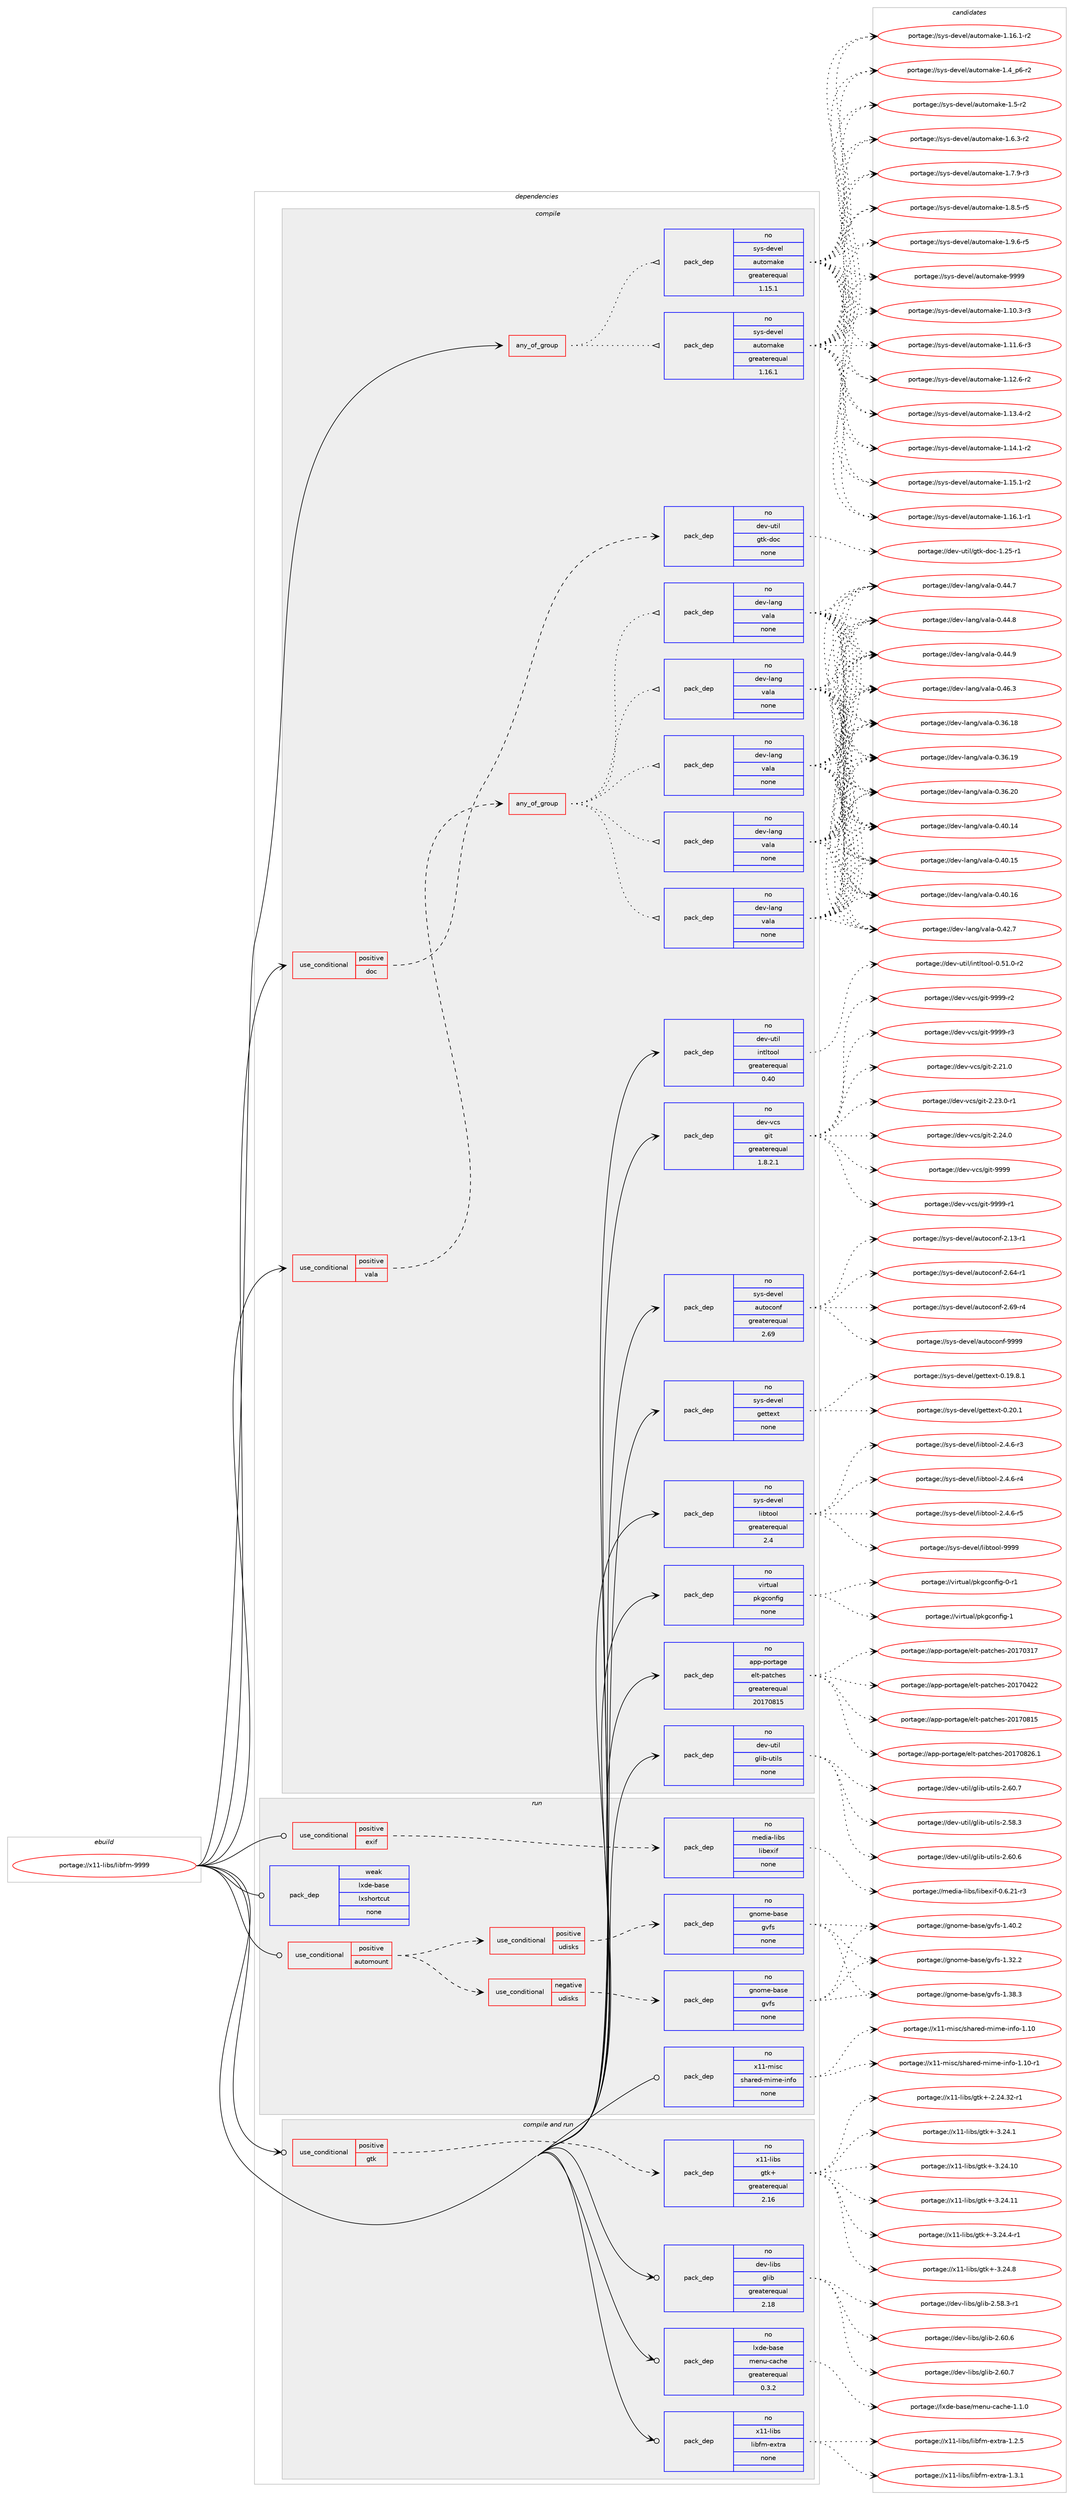 digraph prolog {

# *************
# Graph options
# *************

newrank=true;
concentrate=true;
compound=true;
graph [rankdir=LR,fontname=Helvetica,fontsize=10,ranksep=1.5];#, ranksep=2.5, nodesep=0.2];
edge  [arrowhead=vee];
node  [fontname=Helvetica,fontsize=10];

# **********
# The ebuild
# **********

subgraph cluster_leftcol {
color=gray;
rank=same;
label=<<i>ebuild</i>>;
id [label="portage://x11-libs/libfm-9999", color=red, width=4, href="../x11-libs/libfm-9999.svg"];
}

# ****************
# The dependencies
# ****************

subgraph cluster_midcol {
color=gray;
label=<<i>dependencies</i>>;
subgraph cluster_compile {
fillcolor="#eeeeee";
style=filled;
label=<<i>compile</i>>;
subgraph any7779 {
dependency450197 [label=<<TABLE BORDER="0" CELLBORDER="1" CELLSPACING="0" CELLPADDING="4"><TR><TD CELLPADDING="10">any_of_group</TD></TR></TABLE>>, shape=none, color=red];subgraph pack334109 {
dependency450198 [label=<<TABLE BORDER="0" CELLBORDER="1" CELLSPACING="0" CELLPADDING="4" WIDTH="220"><TR><TD ROWSPAN="6" CELLPADDING="30">pack_dep</TD></TR><TR><TD WIDTH="110">no</TD></TR><TR><TD>sys-devel</TD></TR><TR><TD>automake</TD></TR><TR><TD>greaterequal</TD></TR><TR><TD>1.16.1</TD></TR></TABLE>>, shape=none, color=blue];
}
dependency450197:e -> dependency450198:w [weight=20,style="dotted",arrowhead="oinv"];
subgraph pack334110 {
dependency450199 [label=<<TABLE BORDER="0" CELLBORDER="1" CELLSPACING="0" CELLPADDING="4" WIDTH="220"><TR><TD ROWSPAN="6" CELLPADDING="30">pack_dep</TD></TR><TR><TD WIDTH="110">no</TD></TR><TR><TD>sys-devel</TD></TR><TR><TD>automake</TD></TR><TR><TD>greaterequal</TD></TR><TR><TD>1.15.1</TD></TR></TABLE>>, shape=none, color=blue];
}
dependency450197:e -> dependency450199:w [weight=20,style="dotted",arrowhead="oinv"];
}
id:e -> dependency450197:w [weight=20,style="solid",arrowhead="vee"];
subgraph cond108022 {
dependency450200 [label=<<TABLE BORDER="0" CELLBORDER="1" CELLSPACING="0" CELLPADDING="4"><TR><TD ROWSPAN="3" CELLPADDING="10">use_conditional</TD></TR><TR><TD>positive</TD></TR><TR><TD>doc</TD></TR></TABLE>>, shape=none, color=red];
subgraph pack334111 {
dependency450201 [label=<<TABLE BORDER="0" CELLBORDER="1" CELLSPACING="0" CELLPADDING="4" WIDTH="220"><TR><TD ROWSPAN="6" CELLPADDING="30">pack_dep</TD></TR><TR><TD WIDTH="110">no</TD></TR><TR><TD>dev-util</TD></TR><TR><TD>gtk-doc</TD></TR><TR><TD>none</TD></TR><TR><TD></TD></TR></TABLE>>, shape=none, color=blue];
}
dependency450200:e -> dependency450201:w [weight=20,style="dashed",arrowhead="vee"];
}
id:e -> dependency450200:w [weight=20,style="solid",arrowhead="vee"];
subgraph cond108023 {
dependency450202 [label=<<TABLE BORDER="0" CELLBORDER="1" CELLSPACING="0" CELLPADDING="4"><TR><TD ROWSPAN="3" CELLPADDING="10">use_conditional</TD></TR><TR><TD>positive</TD></TR><TR><TD>vala</TD></TR></TABLE>>, shape=none, color=red];
subgraph any7780 {
dependency450203 [label=<<TABLE BORDER="0" CELLBORDER="1" CELLSPACING="0" CELLPADDING="4"><TR><TD CELLPADDING="10">any_of_group</TD></TR></TABLE>>, shape=none, color=red];subgraph pack334112 {
dependency450204 [label=<<TABLE BORDER="0" CELLBORDER="1" CELLSPACING="0" CELLPADDING="4" WIDTH="220"><TR><TD ROWSPAN="6" CELLPADDING="30">pack_dep</TD></TR><TR><TD WIDTH="110">no</TD></TR><TR><TD>dev-lang</TD></TR><TR><TD>vala</TD></TR><TR><TD>none</TD></TR><TR><TD></TD></TR></TABLE>>, shape=none, color=blue];
}
dependency450203:e -> dependency450204:w [weight=20,style="dotted",arrowhead="oinv"];
subgraph pack334113 {
dependency450205 [label=<<TABLE BORDER="0" CELLBORDER="1" CELLSPACING="0" CELLPADDING="4" WIDTH="220"><TR><TD ROWSPAN="6" CELLPADDING="30">pack_dep</TD></TR><TR><TD WIDTH="110">no</TD></TR><TR><TD>dev-lang</TD></TR><TR><TD>vala</TD></TR><TR><TD>none</TD></TR><TR><TD></TD></TR></TABLE>>, shape=none, color=blue];
}
dependency450203:e -> dependency450205:w [weight=20,style="dotted",arrowhead="oinv"];
subgraph pack334114 {
dependency450206 [label=<<TABLE BORDER="0" CELLBORDER="1" CELLSPACING="0" CELLPADDING="4" WIDTH="220"><TR><TD ROWSPAN="6" CELLPADDING="30">pack_dep</TD></TR><TR><TD WIDTH="110">no</TD></TR><TR><TD>dev-lang</TD></TR><TR><TD>vala</TD></TR><TR><TD>none</TD></TR><TR><TD></TD></TR></TABLE>>, shape=none, color=blue];
}
dependency450203:e -> dependency450206:w [weight=20,style="dotted",arrowhead="oinv"];
subgraph pack334115 {
dependency450207 [label=<<TABLE BORDER="0" CELLBORDER="1" CELLSPACING="0" CELLPADDING="4" WIDTH="220"><TR><TD ROWSPAN="6" CELLPADDING="30">pack_dep</TD></TR><TR><TD WIDTH="110">no</TD></TR><TR><TD>dev-lang</TD></TR><TR><TD>vala</TD></TR><TR><TD>none</TD></TR><TR><TD></TD></TR></TABLE>>, shape=none, color=blue];
}
dependency450203:e -> dependency450207:w [weight=20,style="dotted",arrowhead="oinv"];
subgraph pack334116 {
dependency450208 [label=<<TABLE BORDER="0" CELLBORDER="1" CELLSPACING="0" CELLPADDING="4" WIDTH="220"><TR><TD ROWSPAN="6" CELLPADDING="30">pack_dep</TD></TR><TR><TD WIDTH="110">no</TD></TR><TR><TD>dev-lang</TD></TR><TR><TD>vala</TD></TR><TR><TD>none</TD></TR><TR><TD></TD></TR></TABLE>>, shape=none, color=blue];
}
dependency450203:e -> dependency450208:w [weight=20,style="dotted",arrowhead="oinv"];
}
dependency450202:e -> dependency450203:w [weight=20,style="dashed",arrowhead="vee"];
}
id:e -> dependency450202:w [weight=20,style="solid",arrowhead="vee"];
subgraph pack334117 {
dependency450209 [label=<<TABLE BORDER="0" CELLBORDER="1" CELLSPACING="0" CELLPADDING="4" WIDTH="220"><TR><TD ROWSPAN="6" CELLPADDING="30">pack_dep</TD></TR><TR><TD WIDTH="110">no</TD></TR><TR><TD>app-portage</TD></TR><TR><TD>elt-patches</TD></TR><TR><TD>greaterequal</TD></TR><TR><TD>20170815</TD></TR></TABLE>>, shape=none, color=blue];
}
id:e -> dependency450209:w [weight=20,style="solid",arrowhead="vee"];
subgraph pack334118 {
dependency450210 [label=<<TABLE BORDER="0" CELLBORDER="1" CELLSPACING="0" CELLPADDING="4" WIDTH="220"><TR><TD ROWSPAN="6" CELLPADDING="30">pack_dep</TD></TR><TR><TD WIDTH="110">no</TD></TR><TR><TD>dev-util</TD></TR><TR><TD>glib-utils</TD></TR><TR><TD>none</TD></TR><TR><TD></TD></TR></TABLE>>, shape=none, color=blue];
}
id:e -> dependency450210:w [weight=20,style="solid",arrowhead="vee"];
subgraph pack334119 {
dependency450211 [label=<<TABLE BORDER="0" CELLBORDER="1" CELLSPACING="0" CELLPADDING="4" WIDTH="220"><TR><TD ROWSPAN="6" CELLPADDING="30">pack_dep</TD></TR><TR><TD WIDTH="110">no</TD></TR><TR><TD>dev-util</TD></TR><TR><TD>intltool</TD></TR><TR><TD>greaterequal</TD></TR><TR><TD>0.40</TD></TR></TABLE>>, shape=none, color=blue];
}
id:e -> dependency450211:w [weight=20,style="solid",arrowhead="vee"];
subgraph pack334120 {
dependency450212 [label=<<TABLE BORDER="0" CELLBORDER="1" CELLSPACING="0" CELLPADDING="4" WIDTH="220"><TR><TD ROWSPAN="6" CELLPADDING="30">pack_dep</TD></TR><TR><TD WIDTH="110">no</TD></TR><TR><TD>dev-vcs</TD></TR><TR><TD>git</TD></TR><TR><TD>greaterequal</TD></TR><TR><TD>1.8.2.1</TD></TR></TABLE>>, shape=none, color=blue];
}
id:e -> dependency450212:w [weight=20,style="solid",arrowhead="vee"];
subgraph pack334121 {
dependency450213 [label=<<TABLE BORDER="0" CELLBORDER="1" CELLSPACING="0" CELLPADDING="4" WIDTH="220"><TR><TD ROWSPAN="6" CELLPADDING="30">pack_dep</TD></TR><TR><TD WIDTH="110">no</TD></TR><TR><TD>sys-devel</TD></TR><TR><TD>autoconf</TD></TR><TR><TD>greaterequal</TD></TR><TR><TD>2.69</TD></TR></TABLE>>, shape=none, color=blue];
}
id:e -> dependency450213:w [weight=20,style="solid",arrowhead="vee"];
subgraph pack334122 {
dependency450214 [label=<<TABLE BORDER="0" CELLBORDER="1" CELLSPACING="0" CELLPADDING="4" WIDTH="220"><TR><TD ROWSPAN="6" CELLPADDING="30">pack_dep</TD></TR><TR><TD WIDTH="110">no</TD></TR><TR><TD>sys-devel</TD></TR><TR><TD>gettext</TD></TR><TR><TD>none</TD></TR><TR><TD></TD></TR></TABLE>>, shape=none, color=blue];
}
id:e -> dependency450214:w [weight=20,style="solid",arrowhead="vee"];
subgraph pack334123 {
dependency450215 [label=<<TABLE BORDER="0" CELLBORDER="1" CELLSPACING="0" CELLPADDING="4" WIDTH="220"><TR><TD ROWSPAN="6" CELLPADDING="30">pack_dep</TD></TR><TR><TD WIDTH="110">no</TD></TR><TR><TD>sys-devel</TD></TR><TR><TD>libtool</TD></TR><TR><TD>greaterequal</TD></TR><TR><TD>2.4</TD></TR></TABLE>>, shape=none, color=blue];
}
id:e -> dependency450215:w [weight=20,style="solid",arrowhead="vee"];
subgraph pack334124 {
dependency450216 [label=<<TABLE BORDER="0" CELLBORDER="1" CELLSPACING="0" CELLPADDING="4" WIDTH="220"><TR><TD ROWSPAN="6" CELLPADDING="30">pack_dep</TD></TR><TR><TD WIDTH="110">no</TD></TR><TR><TD>virtual</TD></TR><TR><TD>pkgconfig</TD></TR><TR><TD>none</TD></TR><TR><TD></TD></TR></TABLE>>, shape=none, color=blue];
}
id:e -> dependency450216:w [weight=20,style="solid",arrowhead="vee"];
}
subgraph cluster_compileandrun {
fillcolor="#eeeeee";
style=filled;
label=<<i>compile and run</i>>;
subgraph cond108024 {
dependency450217 [label=<<TABLE BORDER="0" CELLBORDER="1" CELLSPACING="0" CELLPADDING="4"><TR><TD ROWSPAN="3" CELLPADDING="10">use_conditional</TD></TR><TR><TD>positive</TD></TR><TR><TD>gtk</TD></TR></TABLE>>, shape=none, color=red];
subgraph pack334125 {
dependency450218 [label=<<TABLE BORDER="0" CELLBORDER="1" CELLSPACING="0" CELLPADDING="4" WIDTH="220"><TR><TD ROWSPAN="6" CELLPADDING="30">pack_dep</TD></TR><TR><TD WIDTH="110">no</TD></TR><TR><TD>x11-libs</TD></TR><TR><TD>gtk+</TD></TR><TR><TD>greaterequal</TD></TR><TR><TD>2.16</TD></TR></TABLE>>, shape=none, color=blue];
}
dependency450217:e -> dependency450218:w [weight=20,style="dashed",arrowhead="vee"];
}
id:e -> dependency450217:w [weight=20,style="solid",arrowhead="odotvee"];
subgraph pack334126 {
dependency450219 [label=<<TABLE BORDER="0" CELLBORDER="1" CELLSPACING="0" CELLPADDING="4" WIDTH="220"><TR><TD ROWSPAN="6" CELLPADDING="30">pack_dep</TD></TR><TR><TD WIDTH="110">no</TD></TR><TR><TD>dev-libs</TD></TR><TR><TD>glib</TD></TR><TR><TD>greaterequal</TD></TR><TR><TD>2.18</TD></TR></TABLE>>, shape=none, color=blue];
}
id:e -> dependency450219:w [weight=20,style="solid",arrowhead="odotvee"];
subgraph pack334127 {
dependency450220 [label=<<TABLE BORDER="0" CELLBORDER="1" CELLSPACING="0" CELLPADDING="4" WIDTH="220"><TR><TD ROWSPAN="6" CELLPADDING="30">pack_dep</TD></TR><TR><TD WIDTH="110">no</TD></TR><TR><TD>lxde-base</TD></TR><TR><TD>menu-cache</TD></TR><TR><TD>greaterequal</TD></TR><TR><TD>0.3.2</TD></TR></TABLE>>, shape=none, color=blue];
}
id:e -> dependency450220:w [weight=20,style="solid",arrowhead="odotvee"];
subgraph pack334128 {
dependency450221 [label=<<TABLE BORDER="0" CELLBORDER="1" CELLSPACING="0" CELLPADDING="4" WIDTH="220"><TR><TD ROWSPAN="6" CELLPADDING="30">pack_dep</TD></TR><TR><TD WIDTH="110">no</TD></TR><TR><TD>x11-libs</TD></TR><TR><TD>libfm-extra</TD></TR><TR><TD>none</TD></TR><TR><TD></TD></TR></TABLE>>, shape=none, color=blue];
}
id:e -> dependency450221:w [weight=20,style="solid",arrowhead="odotvee"];
}
subgraph cluster_run {
fillcolor="#eeeeee";
style=filled;
label=<<i>run</i>>;
subgraph cond108025 {
dependency450222 [label=<<TABLE BORDER="0" CELLBORDER="1" CELLSPACING="0" CELLPADDING="4"><TR><TD ROWSPAN="3" CELLPADDING="10">use_conditional</TD></TR><TR><TD>positive</TD></TR><TR><TD>automount</TD></TR></TABLE>>, shape=none, color=red];
subgraph cond108026 {
dependency450223 [label=<<TABLE BORDER="0" CELLBORDER="1" CELLSPACING="0" CELLPADDING="4"><TR><TD ROWSPAN="3" CELLPADDING="10">use_conditional</TD></TR><TR><TD>positive</TD></TR><TR><TD>udisks</TD></TR></TABLE>>, shape=none, color=red];
subgraph pack334129 {
dependency450224 [label=<<TABLE BORDER="0" CELLBORDER="1" CELLSPACING="0" CELLPADDING="4" WIDTH="220"><TR><TD ROWSPAN="6" CELLPADDING="30">pack_dep</TD></TR><TR><TD WIDTH="110">no</TD></TR><TR><TD>gnome-base</TD></TR><TR><TD>gvfs</TD></TR><TR><TD>none</TD></TR><TR><TD></TD></TR></TABLE>>, shape=none, color=blue];
}
dependency450223:e -> dependency450224:w [weight=20,style="dashed",arrowhead="vee"];
}
dependency450222:e -> dependency450223:w [weight=20,style="dashed",arrowhead="vee"];
subgraph cond108027 {
dependency450225 [label=<<TABLE BORDER="0" CELLBORDER="1" CELLSPACING="0" CELLPADDING="4"><TR><TD ROWSPAN="3" CELLPADDING="10">use_conditional</TD></TR><TR><TD>negative</TD></TR><TR><TD>udisks</TD></TR></TABLE>>, shape=none, color=red];
subgraph pack334130 {
dependency450226 [label=<<TABLE BORDER="0" CELLBORDER="1" CELLSPACING="0" CELLPADDING="4" WIDTH="220"><TR><TD ROWSPAN="6" CELLPADDING="30">pack_dep</TD></TR><TR><TD WIDTH="110">no</TD></TR><TR><TD>gnome-base</TD></TR><TR><TD>gvfs</TD></TR><TR><TD>none</TD></TR><TR><TD></TD></TR></TABLE>>, shape=none, color=blue];
}
dependency450225:e -> dependency450226:w [weight=20,style="dashed",arrowhead="vee"];
}
dependency450222:e -> dependency450225:w [weight=20,style="dashed",arrowhead="vee"];
}
id:e -> dependency450222:w [weight=20,style="solid",arrowhead="odot"];
subgraph cond108028 {
dependency450227 [label=<<TABLE BORDER="0" CELLBORDER="1" CELLSPACING="0" CELLPADDING="4"><TR><TD ROWSPAN="3" CELLPADDING="10">use_conditional</TD></TR><TR><TD>positive</TD></TR><TR><TD>exif</TD></TR></TABLE>>, shape=none, color=red];
subgraph pack334131 {
dependency450228 [label=<<TABLE BORDER="0" CELLBORDER="1" CELLSPACING="0" CELLPADDING="4" WIDTH="220"><TR><TD ROWSPAN="6" CELLPADDING="30">pack_dep</TD></TR><TR><TD WIDTH="110">no</TD></TR><TR><TD>media-libs</TD></TR><TR><TD>libexif</TD></TR><TR><TD>none</TD></TR><TR><TD></TD></TR></TABLE>>, shape=none, color=blue];
}
dependency450227:e -> dependency450228:w [weight=20,style="dashed",arrowhead="vee"];
}
id:e -> dependency450227:w [weight=20,style="solid",arrowhead="odot"];
subgraph pack334132 {
dependency450229 [label=<<TABLE BORDER="0" CELLBORDER="1" CELLSPACING="0" CELLPADDING="4" WIDTH="220"><TR><TD ROWSPAN="6" CELLPADDING="30">pack_dep</TD></TR><TR><TD WIDTH="110">no</TD></TR><TR><TD>x11-misc</TD></TR><TR><TD>shared-mime-info</TD></TR><TR><TD>none</TD></TR><TR><TD></TD></TR></TABLE>>, shape=none, color=blue];
}
id:e -> dependency450229:w [weight=20,style="solid",arrowhead="odot"];
subgraph pack334133 {
dependency450230 [label=<<TABLE BORDER="0" CELLBORDER="1" CELLSPACING="0" CELLPADDING="4" WIDTH="220"><TR><TD ROWSPAN="6" CELLPADDING="30">pack_dep</TD></TR><TR><TD WIDTH="110">weak</TD></TR><TR><TD>lxde-base</TD></TR><TR><TD>lxshortcut</TD></TR><TR><TD>none</TD></TR><TR><TD></TD></TR></TABLE>>, shape=none, color=blue];
}
id:e -> dependency450230:w [weight=20,style="solid",arrowhead="odot"];
}
}

# **************
# The candidates
# **************

subgraph cluster_choices {
rank=same;
color=gray;
label=<<i>candidates</i>>;

subgraph choice334109 {
color=black;
nodesep=1;
choiceportage11512111545100101118101108479711711611110997107101454946494846514511451 [label="portage://sys-devel/automake-1.10.3-r3", color=red, width=4,href="../sys-devel/automake-1.10.3-r3.svg"];
choiceportage11512111545100101118101108479711711611110997107101454946494946544511451 [label="portage://sys-devel/automake-1.11.6-r3", color=red, width=4,href="../sys-devel/automake-1.11.6-r3.svg"];
choiceportage11512111545100101118101108479711711611110997107101454946495046544511450 [label="portage://sys-devel/automake-1.12.6-r2", color=red, width=4,href="../sys-devel/automake-1.12.6-r2.svg"];
choiceportage11512111545100101118101108479711711611110997107101454946495146524511450 [label="portage://sys-devel/automake-1.13.4-r2", color=red, width=4,href="../sys-devel/automake-1.13.4-r2.svg"];
choiceportage11512111545100101118101108479711711611110997107101454946495246494511450 [label="portage://sys-devel/automake-1.14.1-r2", color=red, width=4,href="../sys-devel/automake-1.14.1-r2.svg"];
choiceportage11512111545100101118101108479711711611110997107101454946495346494511450 [label="portage://sys-devel/automake-1.15.1-r2", color=red, width=4,href="../sys-devel/automake-1.15.1-r2.svg"];
choiceportage11512111545100101118101108479711711611110997107101454946495446494511449 [label="portage://sys-devel/automake-1.16.1-r1", color=red, width=4,href="../sys-devel/automake-1.16.1-r1.svg"];
choiceportage11512111545100101118101108479711711611110997107101454946495446494511450 [label="portage://sys-devel/automake-1.16.1-r2", color=red, width=4,href="../sys-devel/automake-1.16.1-r2.svg"];
choiceportage115121115451001011181011084797117116111109971071014549465295112544511450 [label="portage://sys-devel/automake-1.4_p6-r2", color=red, width=4,href="../sys-devel/automake-1.4_p6-r2.svg"];
choiceportage11512111545100101118101108479711711611110997107101454946534511450 [label="portage://sys-devel/automake-1.5-r2", color=red, width=4,href="../sys-devel/automake-1.5-r2.svg"];
choiceportage115121115451001011181011084797117116111109971071014549465446514511450 [label="portage://sys-devel/automake-1.6.3-r2", color=red, width=4,href="../sys-devel/automake-1.6.3-r2.svg"];
choiceportage115121115451001011181011084797117116111109971071014549465546574511451 [label="portage://sys-devel/automake-1.7.9-r3", color=red, width=4,href="../sys-devel/automake-1.7.9-r3.svg"];
choiceportage115121115451001011181011084797117116111109971071014549465646534511453 [label="portage://sys-devel/automake-1.8.5-r5", color=red, width=4,href="../sys-devel/automake-1.8.5-r5.svg"];
choiceportage115121115451001011181011084797117116111109971071014549465746544511453 [label="portage://sys-devel/automake-1.9.6-r5", color=red, width=4,href="../sys-devel/automake-1.9.6-r5.svg"];
choiceportage115121115451001011181011084797117116111109971071014557575757 [label="portage://sys-devel/automake-9999", color=red, width=4,href="../sys-devel/automake-9999.svg"];
dependency450198:e -> choiceportage11512111545100101118101108479711711611110997107101454946494846514511451:w [style=dotted,weight="100"];
dependency450198:e -> choiceportage11512111545100101118101108479711711611110997107101454946494946544511451:w [style=dotted,weight="100"];
dependency450198:e -> choiceportage11512111545100101118101108479711711611110997107101454946495046544511450:w [style=dotted,weight="100"];
dependency450198:e -> choiceportage11512111545100101118101108479711711611110997107101454946495146524511450:w [style=dotted,weight="100"];
dependency450198:e -> choiceportage11512111545100101118101108479711711611110997107101454946495246494511450:w [style=dotted,weight="100"];
dependency450198:e -> choiceportage11512111545100101118101108479711711611110997107101454946495346494511450:w [style=dotted,weight="100"];
dependency450198:e -> choiceportage11512111545100101118101108479711711611110997107101454946495446494511449:w [style=dotted,weight="100"];
dependency450198:e -> choiceportage11512111545100101118101108479711711611110997107101454946495446494511450:w [style=dotted,weight="100"];
dependency450198:e -> choiceportage115121115451001011181011084797117116111109971071014549465295112544511450:w [style=dotted,weight="100"];
dependency450198:e -> choiceportage11512111545100101118101108479711711611110997107101454946534511450:w [style=dotted,weight="100"];
dependency450198:e -> choiceportage115121115451001011181011084797117116111109971071014549465446514511450:w [style=dotted,weight="100"];
dependency450198:e -> choiceportage115121115451001011181011084797117116111109971071014549465546574511451:w [style=dotted,weight="100"];
dependency450198:e -> choiceportage115121115451001011181011084797117116111109971071014549465646534511453:w [style=dotted,weight="100"];
dependency450198:e -> choiceportage115121115451001011181011084797117116111109971071014549465746544511453:w [style=dotted,weight="100"];
dependency450198:e -> choiceportage115121115451001011181011084797117116111109971071014557575757:w [style=dotted,weight="100"];
}
subgraph choice334110 {
color=black;
nodesep=1;
choiceportage11512111545100101118101108479711711611110997107101454946494846514511451 [label="portage://sys-devel/automake-1.10.3-r3", color=red, width=4,href="../sys-devel/automake-1.10.3-r3.svg"];
choiceportage11512111545100101118101108479711711611110997107101454946494946544511451 [label="portage://sys-devel/automake-1.11.6-r3", color=red, width=4,href="../sys-devel/automake-1.11.6-r3.svg"];
choiceportage11512111545100101118101108479711711611110997107101454946495046544511450 [label="portage://sys-devel/automake-1.12.6-r2", color=red, width=4,href="../sys-devel/automake-1.12.6-r2.svg"];
choiceportage11512111545100101118101108479711711611110997107101454946495146524511450 [label="portage://sys-devel/automake-1.13.4-r2", color=red, width=4,href="../sys-devel/automake-1.13.4-r2.svg"];
choiceportage11512111545100101118101108479711711611110997107101454946495246494511450 [label="portage://sys-devel/automake-1.14.1-r2", color=red, width=4,href="../sys-devel/automake-1.14.1-r2.svg"];
choiceportage11512111545100101118101108479711711611110997107101454946495346494511450 [label="portage://sys-devel/automake-1.15.1-r2", color=red, width=4,href="../sys-devel/automake-1.15.1-r2.svg"];
choiceportage11512111545100101118101108479711711611110997107101454946495446494511449 [label="portage://sys-devel/automake-1.16.1-r1", color=red, width=4,href="../sys-devel/automake-1.16.1-r1.svg"];
choiceportage11512111545100101118101108479711711611110997107101454946495446494511450 [label="portage://sys-devel/automake-1.16.1-r2", color=red, width=4,href="../sys-devel/automake-1.16.1-r2.svg"];
choiceportage115121115451001011181011084797117116111109971071014549465295112544511450 [label="portage://sys-devel/automake-1.4_p6-r2", color=red, width=4,href="../sys-devel/automake-1.4_p6-r2.svg"];
choiceportage11512111545100101118101108479711711611110997107101454946534511450 [label="portage://sys-devel/automake-1.5-r2", color=red, width=4,href="../sys-devel/automake-1.5-r2.svg"];
choiceportage115121115451001011181011084797117116111109971071014549465446514511450 [label="portage://sys-devel/automake-1.6.3-r2", color=red, width=4,href="../sys-devel/automake-1.6.3-r2.svg"];
choiceportage115121115451001011181011084797117116111109971071014549465546574511451 [label="portage://sys-devel/automake-1.7.9-r3", color=red, width=4,href="../sys-devel/automake-1.7.9-r3.svg"];
choiceportage115121115451001011181011084797117116111109971071014549465646534511453 [label="portage://sys-devel/automake-1.8.5-r5", color=red, width=4,href="../sys-devel/automake-1.8.5-r5.svg"];
choiceportage115121115451001011181011084797117116111109971071014549465746544511453 [label="portage://sys-devel/automake-1.9.6-r5", color=red, width=4,href="../sys-devel/automake-1.9.6-r5.svg"];
choiceportage115121115451001011181011084797117116111109971071014557575757 [label="portage://sys-devel/automake-9999", color=red, width=4,href="../sys-devel/automake-9999.svg"];
dependency450199:e -> choiceportage11512111545100101118101108479711711611110997107101454946494846514511451:w [style=dotted,weight="100"];
dependency450199:e -> choiceportage11512111545100101118101108479711711611110997107101454946494946544511451:w [style=dotted,weight="100"];
dependency450199:e -> choiceportage11512111545100101118101108479711711611110997107101454946495046544511450:w [style=dotted,weight="100"];
dependency450199:e -> choiceportage11512111545100101118101108479711711611110997107101454946495146524511450:w [style=dotted,weight="100"];
dependency450199:e -> choiceportage11512111545100101118101108479711711611110997107101454946495246494511450:w [style=dotted,weight="100"];
dependency450199:e -> choiceportage11512111545100101118101108479711711611110997107101454946495346494511450:w [style=dotted,weight="100"];
dependency450199:e -> choiceportage11512111545100101118101108479711711611110997107101454946495446494511449:w [style=dotted,weight="100"];
dependency450199:e -> choiceportage11512111545100101118101108479711711611110997107101454946495446494511450:w [style=dotted,weight="100"];
dependency450199:e -> choiceportage115121115451001011181011084797117116111109971071014549465295112544511450:w [style=dotted,weight="100"];
dependency450199:e -> choiceportage11512111545100101118101108479711711611110997107101454946534511450:w [style=dotted,weight="100"];
dependency450199:e -> choiceportage115121115451001011181011084797117116111109971071014549465446514511450:w [style=dotted,weight="100"];
dependency450199:e -> choiceportage115121115451001011181011084797117116111109971071014549465546574511451:w [style=dotted,weight="100"];
dependency450199:e -> choiceportage115121115451001011181011084797117116111109971071014549465646534511453:w [style=dotted,weight="100"];
dependency450199:e -> choiceportage115121115451001011181011084797117116111109971071014549465746544511453:w [style=dotted,weight="100"];
dependency450199:e -> choiceportage115121115451001011181011084797117116111109971071014557575757:w [style=dotted,weight="100"];
}
subgraph choice334111 {
color=black;
nodesep=1;
choiceportage1001011184511711610510847103116107451001119945494650534511449 [label="portage://dev-util/gtk-doc-1.25-r1", color=red, width=4,href="../dev-util/gtk-doc-1.25-r1.svg"];
dependency450201:e -> choiceportage1001011184511711610510847103116107451001119945494650534511449:w [style=dotted,weight="100"];
}
subgraph choice334112 {
color=black;
nodesep=1;
choiceportage10010111845108971101034711897108974548465154464956 [label="portage://dev-lang/vala-0.36.18", color=red, width=4,href="../dev-lang/vala-0.36.18.svg"];
choiceportage10010111845108971101034711897108974548465154464957 [label="portage://dev-lang/vala-0.36.19", color=red, width=4,href="../dev-lang/vala-0.36.19.svg"];
choiceportage10010111845108971101034711897108974548465154465048 [label="portage://dev-lang/vala-0.36.20", color=red, width=4,href="../dev-lang/vala-0.36.20.svg"];
choiceportage10010111845108971101034711897108974548465248464952 [label="portage://dev-lang/vala-0.40.14", color=red, width=4,href="../dev-lang/vala-0.40.14.svg"];
choiceportage10010111845108971101034711897108974548465248464953 [label="portage://dev-lang/vala-0.40.15", color=red, width=4,href="../dev-lang/vala-0.40.15.svg"];
choiceportage10010111845108971101034711897108974548465248464954 [label="portage://dev-lang/vala-0.40.16", color=red, width=4,href="../dev-lang/vala-0.40.16.svg"];
choiceportage100101118451089711010347118971089745484652504655 [label="portage://dev-lang/vala-0.42.7", color=red, width=4,href="../dev-lang/vala-0.42.7.svg"];
choiceportage100101118451089711010347118971089745484652524655 [label="portage://dev-lang/vala-0.44.7", color=red, width=4,href="../dev-lang/vala-0.44.7.svg"];
choiceportage100101118451089711010347118971089745484652524656 [label="portage://dev-lang/vala-0.44.8", color=red, width=4,href="../dev-lang/vala-0.44.8.svg"];
choiceportage100101118451089711010347118971089745484652524657 [label="portage://dev-lang/vala-0.44.9", color=red, width=4,href="../dev-lang/vala-0.44.9.svg"];
choiceportage100101118451089711010347118971089745484652544651 [label="portage://dev-lang/vala-0.46.3", color=red, width=4,href="../dev-lang/vala-0.46.3.svg"];
dependency450204:e -> choiceportage10010111845108971101034711897108974548465154464956:w [style=dotted,weight="100"];
dependency450204:e -> choiceportage10010111845108971101034711897108974548465154464957:w [style=dotted,weight="100"];
dependency450204:e -> choiceportage10010111845108971101034711897108974548465154465048:w [style=dotted,weight="100"];
dependency450204:e -> choiceportage10010111845108971101034711897108974548465248464952:w [style=dotted,weight="100"];
dependency450204:e -> choiceportage10010111845108971101034711897108974548465248464953:w [style=dotted,weight="100"];
dependency450204:e -> choiceportage10010111845108971101034711897108974548465248464954:w [style=dotted,weight="100"];
dependency450204:e -> choiceportage100101118451089711010347118971089745484652504655:w [style=dotted,weight="100"];
dependency450204:e -> choiceportage100101118451089711010347118971089745484652524655:w [style=dotted,weight="100"];
dependency450204:e -> choiceportage100101118451089711010347118971089745484652524656:w [style=dotted,weight="100"];
dependency450204:e -> choiceportage100101118451089711010347118971089745484652524657:w [style=dotted,weight="100"];
dependency450204:e -> choiceportage100101118451089711010347118971089745484652544651:w [style=dotted,weight="100"];
}
subgraph choice334113 {
color=black;
nodesep=1;
choiceportage10010111845108971101034711897108974548465154464956 [label="portage://dev-lang/vala-0.36.18", color=red, width=4,href="../dev-lang/vala-0.36.18.svg"];
choiceportage10010111845108971101034711897108974548465154464957 [label="portage://dev-lang/vala-0.36.19", color=red, width=4,href="../dev-lang/vala-0.36.19.svg"];
choiceportage10010111845108971101034711897108974548465154465048 [label="portage://dev-lang/vala-0.36.20", color=red, width=4,href="../dev-lang/vala-0.36.20.svg"];
choiceportage10010111845108971101034711897108974548465248464952 [label="portage://dev-lang/vala-0.40.14", color=red, width=4,href="../dev-lang/vala-0.40.14.svg"];
choiceportage10010111845108971101034711897108974548465248464953 [label="portage://dev-lang/vala-0.40.15", color=red, width=4,href="../dev-lang/vala-0.40.15.svg"];
choiceportage10010111845108971101034711897108974548465248464954 [label="portage://dev-lang/vala-0.40.16", color=red, width=4,href="../dev-lang/vala-0.40.16.svg"];
choiceportage100101118451089711010347118971089745484652504655 [label="portage://dev-lang/vala-0.42.7", color=red, width=4,href="../dev-lang/vala-0.42.7.svg"];
choiceportage100101118451089711010347118971089745484652524655 [label="portage://dev-lang/vala-0.44.7", color=red, width=4,href="../dev-lang/vala-0.44.7.svg"];
choiceportage100101118451089711010347118971089745484652524656 [label="portage://dev-lang/vala-0.44.8", color=red, width=4,href="../dev-lang/vala-0.44.8.svg"];
choiceportage100101118451089711010347118971089745484652524657 [label="portage://dev-lang/vala-0.44.9", color=red, width=4,href="../dev-lang/vala-0.44.9.svg"];
choiceportage100101118451089711010347118971089745484652544651 [label="portage://dev-lang/vala-0.46.3", color=red, width=4,href="../dev-lang/vala-0.46.3.svg"];
dependency450205:e -> choiceportage10010111845108971101034711897108974548465154464956:w [style=dotted,weight="100"];
dependency450205:e -> choiceportage10010111845108971101034711897108974548465154464957:w [style=dotted,weight="100"];
dependency450205:e -> choiceportage10010111845108971101034711897108974548465154465048:w [style=dotted,weight="100"];
dependency450205:e -> choiceportage10010111845108971101034711897108974548465248464952:w [style=dotted,weight="100"];
dependency450205:e -> choiceportage10010111845108971101034711897108974548465248464953:w [style=dotted,weight="100"];
dependency450205:e -> choiceportage10010111845108971101034711897108974548465248464954:w [style=dotted,weight="100"];
dependency450205:e -> choiceportage100101118451089711010347118971089745484652504655:w [style=dotted,weight="100"];
dependency450205:e -> choiceportage100101118451089711010347118971089745484652524655:w [style=dotted,weight="100"];
dependency450205:e -> choiceportage100101118451089711010347118971089745484652524656:w [style=dotted,weight="100"];
dependency450205:e -> choiceportage100101118451089711010347118971089745484652524657:w [style=dotted,weight="100"];
dependency450205:e -> choiceportage100101118451089711010347118971089745484652544651:w [style=dotted,weight="100"];
}
subgraph choice334114 {
color=black;
nodesep=1;
choiceportage10010111845108971101034711897108974548465154464956 [label="portage://dev-lang/vala-0.36.18", color=red, width=4,href="../dev-lang/vala-0.36.18.svg"];
choiceportage10010111845108971101034711897108974548465154464957 [label="portage://dev-lang/vala-0.36.19", color=red, width=4,href="../dev-lang/vala-0.36.19.svg"];
choiceportage10010111845108971101034711897108974548465154465048 [label="portage://dev-lang/vala-0.36.20", color=red, width=4,href="../dev-lang/vala-0.36.20.svg"];
choiceportage10010111845108971101034711897108974548465248464952 [label="portage://dev-lang/vala-0.40.14", color=red, width=4,href="../dev-lang/vala-0.40.14.svg"];
choiceportage10010111845108971101034711897108974548465248464953 [label="portage://dev-lang/vala-0.40.15", color=red, width=4,href="../dev-lang/vala-0.40.15.svg"];
choiceportage10010111845108971101034711897108974548465248464954 [label="portage://dev-lang/vala-0.40.16", color=red, width=4,href="../dev-lang/vala-0.40.16.svg"];
choiceportage100101118451089711010347118971089745484652504655 [label="portage://dev-lang/vala-0.42.7", color=red, width=4,href="../dev-lang/vala-0.42.7.svg"];
choiceportage100101118451089711010347118971089745484652524655 [label="portage://dev-lang/vala-0.44.7", color=red, width=4,href="../dev-lang/vala-0.44.7.svg"];
choiceportage100101118451089711010347118971089745484652524656 [label="portage://dev-lang/vala-0.44.8", color=red, width=4,href="../dev-lang/vala-0.44.8.svg"];
choiceportage100101118451089711010347118971089745484652524657 [label="portage://dev-lang/vala-0.44.9", color=red, width=4,href="../dev-lang/vala-0.44.9.svg"];
choiceportage100101118451089711010347118971089745484652544651 [label="portage://dev-lang/vala-0.46.3", color=red, width=4,href="../dev-lang/vala-0.46.3.svg"];
dependency450206:e -> choiceportage10010111845108971101034711897108974548465154464956:w [style=dotted,weight="100"];
dependency450206:e -> choiceportage10010111845108971101034711897108974548465154464957:w [style=dotted,weight="100"];
dependency450206:e -> choiceportage10010111845108971101034711897108974548465154465048:w [style=dotted,weight="100"];
dependency450206:e -> choiceportage10010111845108971101034711897108974548465248464952:w [style=dotted,weight="100"];
dependency450206:e -> choiceportage10010111845108971101034711897108974548465248464953:w [style=dotted,weight="100"];
dependency450206:e -> choiceportage10010111845108971101034711897108974548465248464954:w [style=dotted,weight="100"];
dependency450206:e -> choiceportage100101118451089711010347118971089745484652504655:w [style=dotted,weight="100"];
dependency450206:e -> choiceportage100101118451089711010347118971089745484652524655:w [style=dotted,weight="100"];
dependency450206:e -> choiceportage100101118451089711010347118971089745484652524656:w [style=dotted,weight="100"];
dependency450206:e -> choiceportage100101118451089711010347118971089745484652524657:w [style=dotted,weight="100"];
dependency450206:e -> choiceportage100101118451089711010347118971089745484652544651:w [style=dotted,weight="100"];
}
subgraph choice334115 {
color=black;
nodesep=1;
choiceportage10010111845108971101034711897108974548465154464956 [label="portage://dev-lang/vala-0.36.18", color=red, width=4,href="../dev-lang/vala-0.36.18.svg"];
choiceportage10010111845108971101034711897108974548465154464957 [label="portage://dev-lang/vala-0.36.19", color=red, width=4,href="../dev-lang/vala-0.36.19.svg"];
choiceportage10010111845108971101034711897108974548465154465048 [label="portage://dev-lang/vala-0.36.20", color=red, width=4,href="../dev-lang/vala-0.36.20.svg"];
choiceportage10010111845108971101034711897108974548465248464952 [label="portage://dev-lang/vala-0.40.14", color=red, width=4,href="../dev-lang/vala-0.40.14.svg"];
choiceportage10010111845108971101034711897108974548465248464953 [label="portage://dev-lang/vala-0.40.15", color=red, width=4,href="../dev-lang/vala-0.40.15.svg"];
choiceportage10010111845108971101034711897108974548465248464954 [label="portage://dev-lang/vala-0.40.16", color=red, width=4,href="../dev-lang/vala-0.40.16.svg"];
choiceportage100101118451089711010347118971089745484652504655 [label="portage://dev-lang/vala-0.42.7", color=red, width=4,href="../dev-lang/vala-0.42.7.svg"];
choiceportage100101118451089711010347118971089745484652524655 [label="portage://dev-lang/vala-0.44.7", color=red, width=4,href="../dev-lang/vala-0.44.7.svg"];
choiceportage100101118451089711010347118971089745484652524656 [label="portage://dev-lang/vala-0.44.8", color=red, width=4,href="../dev-lang/vala-0.44.8.svg"];
choiceportage100101118451089711010347118971089745484652524657 [label="portage://dev-lang/vala-0.44.9", color=red, width=4,href="../dev-lang/vala-0.44.9.svg"];
choiceportage100101118451089711010347118971089745484652544651 [label="portage://dev-lang/vala-0.46.3", color=red, width=4,href="../dev-lang/vala-0.46.3.svg"];
dependency450207:e -> choiceportage10010111845108971101034711897108974548465154464956:w [style=dotted,weight="100"];
dependency450207:e -> choiceportage10010111845108971101034711897108974548465154464957:w [style=dotted,weight="100"];
dependency450207:e -> choiceportage10010111845108971101034711897108974548465154465048:w [style=dotted,weight="100"];
dependency450207:e -> choiceportage10010111845108971101034711897108974548465248464952:w [style=dotted,weight="100"];
dependency450207:e -> choiceportage10010111845108971101034711897108974548465248464953:w [style=dotted,weight="100"];
dependency450207:e -> choiceportage10010111845108971101034711897108974548465248464954:w [style=dotted,weight="100"];
dependency450207:e -> choiceportage100101118451089711010347118971089745484652504655:w [style=dotted,weight="100"];
dependency450207:e -> choiceportage100101118451089711010347118971089745484652524655:w [style=dotted,weight="100"];
dependency450207:e -> choiceportage100101118451089711010347118971089745484652524656:w [style=dotted,weight="100"];
dependency450207:e -> choiceportage100101118451089711010347118971089745484652524657:w [style=dotted,weight="100"];
dependency450207:e -> choiceportage100101118451089711010347118971089745484652544651:w [style=dotted,weight="100"];
}
subgraph choice334116 {
color=black;
nodesep=1;
choiceportage10010111845108971101034711897108974548465154464956 [label="portage://dev-lang/vala-0.36.18", color=red, width=4,href="../dev-lang/vala-0.36.18.svg"];
choiceportage10010111845108971101034711897108974548465154464957 [label="portage://dev-lang/vala-0.36.19", color=red, width=4,href="../dev-lang/vala-0.36.19.svg"];
choiceportage10010111845108971101034711897108974548465154465048 [label="portage://dev-lang/vala-0.36.20", color=red, width=4,href="../dev-lang/vala-0.36.20.svg"];
choiceportage10010111845108971101034711897108974548465248464952 [label="portage://dev-lang/vala-0.40.14", color=red, width=4,href="../dev-lang/vala-0.40.14.svg"];
choiceportage10010111845108971101034711897108974548465248464953 [label="portage://dev-lang/vala-0.40.15", color=red, width=4,href="../dev-lang/vala-0.40.15.svg"];
choiceportage10010111845108971101034711897108974548465248464954 [label="portage://dev-lang/vala-0.40.16", color=red, width=4,href="../dev-lang/vala-0.40.16.svg"];
choiceportage100101118451089711010347118971089745484652504655 [label="portage://dev-lang/vala-0.42.7", color=red, width=4,href="../dev-lang/vala-0.42.7.svg"];
choiceportage100101118451089711010347118971089745484652524655 [label="portage://dev-lang/vala-0.44.7", color=red, width=4,href="../dev-lang/vala-0.44.7.svg"];
choiceportage100101118451089711010347118971089745484652524656 [label="portage://dev-lang/vala-0.44.8", color=red, width=4,href="../dev-lang/vala-0.44.8.svg"];
choiceportage100101118451089711010347118971089745484652524657 [label="portage://dev-lang/vala-0.44.9", color=red, width=4,href="../dev-lang/vala-0.44.9.svg"];
choiceportage100101118451089711010347118971089745484652544651 [label="portage://dev-lang/vala-0.46.3", color=red, width=4,href="../dev-lang/vala-0.46.3.svg"];
dependency450208:e -> choiceportage10010111845108971101034711897108974548465154464956:w [style=dotted,weight="100"];
dependency450208:e -> choiceportage10010111845108971101034711897108974548465154464957:w [style=dotted,weight="100"];
dependency450208:e -> choiceportage10010111845108971101034711897108974548465154465048:w [style=dotted,weight="100"];
dependency450208:e -> choiceportage10010111845108971101034711897108974548465248464952:w [style=dotted,weight="100"];
dependency450208:e -> choiceportage10010111845108971101034711897108974548465248464953:w [style=dotted,weight="100"];
dependency450208:e -> choiceportage10010111845108971101034711897108974548465248464954:w [style=dotted,weight="100"];
dependency450208:e -> choiceportage100101118451089711010347118971089745484652504655:w [style=dotted,weight="100"];
dependency450208:e -> choiceportage100101118451089711010347118971089745484652524655:w [style=dotted,weight="100"];
dependency450208:e -> choiceportage100101118451089711010347118971089745484652524656:w [style=dotted,weight="100"];
dependency450208:e -> choiceportage100101118451089711010347118971089745484652524657:w [style=dotted,weight="100"];
dependency450208:e -> choiceportage100101118451089711010347118971089745484652544651:w [style=dotted,weight="100"];
}
subgraph choice334117 {
color=black;
nodesep=1;
choiceportage97112112451121111141169710310147101108116451129711699104101115455048495548514955 [label="portage://app-portage/elt-patches-20170317", color=red, width=4,href="../app-portage/elt-patches-20170317.svg"];
choiceportage97112112451121111141169710310147101108116451129711699104101115455048495548525050 [label="portage://app-portage/elt-patches-20170422", color=red, width=4,href="../app-portage/elt-patches-20170422.svg"];
choiceportage97112112451121111141169710310147101108116451129711699104101115455048495548564953 [label="portage://app-portage/elt-patches-20170815", color=red, width=4,href="../app-portage/elt-patches-20170815.svg"];
choiceportage971121124511211111411697103101471011081164511297116991041011154550484955485650544649 [label="portage://app-portage/elt-patches-20170826.1", color=red, width=4,href="../app-portage/elt-patches-20170826.1.svg"];
dependency450209:e -> choiceportage97112112451121111141169710310147101108116451129711699104101115455048495548514955:w [style=dotted,weight="100"];
dependency450209:e -> choiceportage97112112451121111141169710310147101108116451129711699104101115455048495548525050:w [style=dotted,weight="100"];
dependency450209:e -> choiceportage97112112451121111141169710310147101108116451129711699104101115455048495548564953:w [style=dotted,weight="100"];
dependency450209:e -> choiceportage971121124511211111411697103101471011081164511297116991041011154550484955485650544649:w [style=dotted,weight="100"];
}
subgraph choice334118 {
color=black;
nodesep=1;
choiceportage1001011184511711610510847103108105984511711610510811545504653564651 [label="portage://dev-util/glib-utils-2.58.3", color=red, width=4,href="../dev-util/glib-utils-2.58.3.svg"];
choiceportage1001011184511711610510847103108105984511711610510811545504654484654 [label="portage://dev-util/glib-utils-2.60.6", color=red, width=4,href="../dev-util/glib-utils-2.60.6.svg"];
choiceportage1001011184511711610510847103108105984511711610510811545504654484655 [label="portage://dev-util/glib-utils-2.60.7", color=red, width=4,href="../dev-util/glib-utils-2.60.7.svg"];
dependency450210:e -> choiceportage1001011184511711610510847103108105984511711610510811545504653564651:w [style=dotted,weight="100"];
dependency450210:e -> choiceportage1001011184511711610510847103108105984511711610510811545504654484654:w [style=dotted,weight="100"];
dependency450210:e -> choiceportage1001011184511711610510847103108105984511711610510811545504654484655:w [style=dotted,weight="100"];
}
subgraph choice334119 {
color=black;
nodesep=1;
choiceportage1001011184511711610510847105110116108116111111108454846534946484511450 [label="portage://dev-util/intltool-0.51.0-r2", color=red, width=4,href="../dev-util/intltool-0.51.0-r2.svg"];
dependency450211:e -> choiceportage1001011184511711610510847105110116108116111111108454846534946484511450:w [style=dotted,weight="100"];
}
subgraph choice334120 {
color=black;
nodesep=1;
choiceportage10010111845118991154710310511645504650494648 [label="portage://dev-vcs/git-2.21.0", color=red, width=4,href="../dev-vcs/git-2.21.0.svg"];
choiceportage100101118451189911547103105116455046505146484511449 [label="portage://dev-vcs/git-2.23.0-r1", color=red, width=4,href="../dev-vcs/git-2.23.0-r1.svg"];
choiceportage10010111845118991154710310511645504650524648 [label="portage://dev-vcs/git-2.24.0", color=red, width=4,href="../dev-vcs/git-2.24.0.svg"];
choiceportage1001011184511899115471031051164557575757 [label="portage://dev-vcs/git-9999", color=red, width=4,href="../dev-vcs/git-9999.svg"];
choiceportage10010111845118991154710310511645575757574511449 [label="portage://dev-vcs/git-9999-r1", color=red, width=4,href="../dev-vcs/git-9999-r1.svg"];
choiceportage10010111845118991154710310511645575757574511450 [label="portage://dev-vcs/git-9999-r2", color=red, width=4,href="../dev-vcs/git-9999-r2.svg"];
choiceportage10010111845118991154710310511645575757574511451 [label="portage://dev-vcs/git-9999-r3", color=red, width=4,href="../dev-vcs/git-9999-r3.svg"];
dependency450212:e -> choiceportage10010111845118991154710310511645504650494648:w [style=dotted,weight="100"];
dependency450212:e -> choiceportage100101118451189911547103105116455046505146484511449:w [style=dotted,weight="100"];
dependency450212:e -> choiceportage10010111845118991154710310511645504650524648:w [style=dotted,weight="100"];
dependency450212:e -> choiceportage1001011184511899115471031051164557575757:w [style=dotted,weight="100"];
dependency450212:e -> choiceportage10010111845118991154710310511645575757574511449:w [style=dotted,weight="100"];
dependency450212:e -> choiceportage10010111845118991154710310511645575757574511450:w [style=dotted,weight="100"];
dependency450212:e -> choiceportage10010111845118991154710310511645575757574511451:w [style=dotted,weight="100"];
}
subgraph choice334121 {
color=black;
nodesep=1;
choiceportage1151211154510010111810110847971171161119911111010245504649514511449 [label="portage://sys-devel/autoconf-2.13-r1", color=red, width=4,href="../sys-devel/autoconf-2.13-r1.svg"];
choiceportage1151211154510010111810110847971171161119911111010245504654524511449 [label="portage://sys-devel/autoconf-2.64-r1", color=red, width=4,href="../sys-devel/autoconf-2.64-r1.svg"];
choiceportage1151211154510010111810110847971171161119911111010245504654574511452 [label="portage://sys-devel/autoconf-2.69-r4", color=red, width=4,href="../sys-devel/autoconf-2.69-r4.svg"];
choiceportage115121115451001011181011084797117116111991111101024557575757 [label="portage://sys-devel/autoconf-9999", color=red, width=4,href="../sys-devel/autoconf-9999.svg"];
dependency450213:e -> choiceportage1151211154510010111810110847971171161119911111010245504649514511449:w [style=dotted,weight="100"];
dependency450213:e -> choiceportage1151211154510010111810110847971171161119911111010245504654524511449:w [style=dotted,weight="100"];
dependency450213:e -> choiceportage1151211154510010111810110847971171161119911111010245504654574511452:w [style=dotted,weight="100"];
dependency450213:e -> choiceportage115121115451001011181011084797117116111991111101024557575757:w [style=dotted,weight="100"];
}
subgraph choice334122 {
color=black;
nodesep=1;
choiceportage1151211154510010111810110847103101116116101120116454846495746564649 [label="portage://sys-devel/gettext-0.19.8.1", color=red, width=4,href="../sys-devel/gettext-0.19.8.1.svg"];
choiceportage115121115451001011181011084710310111611610112011645484650484649 [label="portage://sys-devel/gettext-0.20.1", color=red, width=4,href="../sys-devel/gettext-0.20.1.svg"];
dependency450214:e -> choiceportage1151211154510010111810110847103101116116101120116454846495746564649:w [style=dotted,weight="100"];
dependency450214:e -> choiceportage115121115451001011181011084710310111611610112011645484650484649:w [style=dotted,weight="100"];
}
subgraph choice334123 {
color=black;
nodesep=1;
choiceportage1151211154510010111810110847108105981161111111084550465246544511451 [label="portage://sys-devel/libtool-2.4.6-r3", color=red, width=4,href="../sys-devel/libtool-2.4.6-r3.svg"];
choiceportage1151211154510010111810110847108105981161111111084550465246544511452 [label="portage://sys-devel/libtool-2.4.6-r4", color=red, width=4,href="../sys-devel/libtool-2.4.6-r4.svg"];
choiceportage1151211154510010111810110847108105981161111111084550465246544511453 [label="portage://sys-devel/libtool-2.4.6-r5", color=red, width=4,href="../sys-devel/libtool-2.4.6-r5.svg"];
choiceportage1151211154510010111810110847108105981161111111084557575757 [label="portage://sys-devel/libtool-9999", color=red, width=4,href="../sys-devel/libtool-9999.svg"];
dependency450215:e -> choiceportage1151211154510010111810110847108105981161111111084550465246544511451:w [style=dotted,weight="100"];
dependency450215:e -> choiceportage1151211154510010111810110847108105981161111111084550465246544511452:w [style=dotted,weight="100"];
dependency450215:e -> choiceportage1151211154510010111810110847108105981161111111084550465246544511453:w [style=dotted,weight="100"];
dependency450215:e -> choiceportage1151211154510010111810110847108105981161111111084557575757:w [style=dotted,weight="100"];
}
subgraph choice334124 {
color=black;
nodesep=1;
choiceportage11810511411611797108471121071039911111010210510345484511449 [label="portage://virtual/pkgconfig-0-r1", color=red, width=4,href="../virtual/pkgconfig-0-r1.svg"];
choiceportage1181051141161179710847112107103991111101021051034549 [label="portage://virtual/pkgconfig-1", color=red, width=4,href="../virtual/pkgconfig-1.svg"];
dependency450216:e -> choiceportage11810511411611797108471121071039911111010210510345484511449:w [style=dotted,weight="100"];
dependency450216:e -> choiceportage1181051141161179710847112107103991111101021051034549:w [style=dotted,weight="100"];
}
subgraph choice334125 {
color=black;
nodesep=1;
choiceportage12049494510810598115471031161074345504650524651504511449 [label="portage://x11-libs/gtk+-2.24.32-r1", color=red, width=4,href="../x11-libs/gtk+-2.24.32-r1.svg"];
choiceportage12049494510810598115471031161074345514650524649 [label="portage://x11-libs/gtk+-3.24.1", color=red, width=4,href="../x11-libs/gtk+-3.24.1.svg"];
choiceportage1204949451081059811547103116107434551465052464948 [label="portage://x11-libs/gtk+-3.24.10", color=red, width=4,href="../x11-libs/gtk+-3.24.10.svg"];
choiceportage1204949451081059811547103116107434551465052464949 [label="portage://x11-libs/gtk+-3.24.11", color=red, width=4,href="../x11-libs/gtk+-3.24.11.svg"];
choiceportage120494945108105981154710311610743455146505246524511449 [label="portage://x11-libs/gtk+-3.24.4-r1", color=red, width=4,href="../x11-libs/gtk+-3.24.4-r1.svg"];
choiceportage12049494510810598115471031161074345514650524656 [label="portage://x11-libs/gtk+-3.24.8", color=red, width=4,href="../x11-libs/gtk+-3.24.8.svg"];
dependency450218:e -> choiceportage12049494510810598115471031161074345504650524651504511449:w [style=dotted,weight="100"];
dependency450218:e -> choiceportage12049494510810598115471031161074345514650524649:w [style=dotted,weight="100"];
dependency450218:e -> choiceportage1204949451081059811547103116107434551465052464948:w [style=dotted,weight="100"];
dependency450218:e -> choiceportage1204949451081059811547103116107434551465052464949:w [style=dotted,weight="100"];
dependency450218:e -> choiceportage120494945108105981154710311610743455146505246524511449:w [style=dotted,weight="100"];
dependency450218:e -> choiceportage12049494510810598115471031161074345514650524656:w [style=dotted,weight="100"];
}
subgraph choice334126 {
color=black;
nodesep=1;
choiceportage10010111845108105981154710310810598455046535646514511449 [label="portage://dev-libs/glib-2.58.3-r1", color=red, width=4,href="../dev-libs/glib-2.58.3-r1.svg"];
choiceportage1001011184510810598115471031081059845504654484654 [label="portage://dev-libs/glib-2.60.6", color=red, width=4,href="../dev-libs/glib-2.60.6.svg"];
choiceportage1001011184510810598115471031081059845504654484655 [label="portage://dev-libs/glib-2.60.7", color=red, width=4,href="../dev-libs/glib-2.60.7.svg"];
dependency450219:e -> choiceportage10010111845108105981154710310810598455046535646514511449:w [style=dotted,weight="100"];
dependency450219:e -> choiceportage1001011184510810598115471031081059845504654484654:w [style=dotted,weight="100"];
dependency450219:e -> choiceportage1001011184510810598115471031081059845504654484655:w [style=dotted,weight="100"];
}
subgraph choice334127 {
color=black;
nodesep=1;
choiceportage1081201001014598971151014710910111011745999799104101454946494648 [label="portage://lxde-base/menu-cache-1.1.0", color=red, width=4,href="../lxde-base/menu-cache-1.1.0.svg"];
dependency450220:e -> choiceportage1081201001014598971151014710910111011745999799104101454946494648:w [style=dotted,weight="100"];
}
subgraph choice334128 {
color=black;
nodesep=1;
choiceportage1204949451081059811547108105981021094510112011611497454946504653 [label="portage://x11-libs/libfm-extra-1.2.5", color=red, width=4,href="../x11-libs/libfm-extra-1.2.5.svg"];
choiceportage1204949451081059811547108105981021094510112011611497454946514649 [label="portage://x11-libs/libfm-extra-1.3.1", color=red, width=4,href="../x11-libs/libfm-extra-1.3.1.svg"];
dependency450221:e -> choiceportage1204949451081059811547108105981021094510112011611497454946504653:w [style=dotted,weight="100"];
dependency450221:e -> choiceportage1204949451081059811547108105981021094510112011611497454946514649:w [style=dotted,weight="100"];
}
subgraph choice334129 {
color=black;
nodesep=1;
choiceportage1031101111091014598971151014710311810211545494651504650 [label="portage://gnome-base/gvfs-1.32.2", color=red, width=4,href="../gnome-base/gvfs-1.32.2.svg"];
choiceportage1031101111091014598971151014710311810211545494651564651 [label="portage://gnome-base/gvfs-1.38.3", color=red, width=4,href="../gnome-base/gvfs-1.38.3.svg"];
choiceportage1031101111091014598971151014710311810211545494652484650 [label="portage://gnome-base/gvfs-1.40.2", color=red, width=4,href="../gnome-base/gvfs-1.40.2.svg"];
dependency450224:e -> choiceportage1031101111091014598971151014710311810211545494651504650:w [style=dotted,weight="100"];
dependency450224:e -> choiceportage1031101111091014598971151014710311810211545494651564651:w [style=dotted,weight="100"];
dependency450224:e -> choiceportage1031101111091014598971151014710311810211545494652484650:w [style=dotted,weight="100"];
}
subgraph choice334130 {
color=black;
nodesep=1;
choiceportage1031101111091014598971151014710311810211545494651504650 [label="portage://gnome-base/gvfs-1.32.2", color=red, width=4,href="../gnome-base/gvfs-1.32.2.svg"];
choiceportage1031101111091014598971151014710311810211545494651564651 [label="portage://gnome-base/gvfs-1.38.3", color=red, width=4,href="../gnome-base/gvfs-1.38.3.svg"];
choiceportage1031101111091014598971151014710311810211545494652484650 [label="portage://gnome-base/gvfs-1.40.2", color=red, width=4,href="../gnome-base/gvfs-1.40.2.svg"];
dependency450226:e -> choiceportage1031101111091014598971151014710311810211545494651504650:w [style=dotted,weight="100"];
dependency450226:e -> choiceportage1031101111091014598971151014710311810211545494651564651:w [style=dotted,weight="100"];
dependency450226:e -> choiceportage1031101111091014598971151014710311810211545494652484650:w [style=dotted,weight="100"];
}
subgraph choice334131 {
color=black;
nodesep=1;
choiceportage1091011001059745108105981154710810598101120105102454846544650494511451 [label="portage://media-libs/libexif-0.6.21-r3", color=red, width=4,href="../media-libs/libexif-0.6.21-r3.svg"];
dependency450228:e -> choiceportage1091011001059745108105981154710810598101120105102454846544650494511451:w [style=dotted,weight="100"];
}
subgraph choice334132 {
color=black;
nodesep=1;
choiceportage12049494510910511599471151049711410110045109105109101451051101021114549464948 [label="portage://x11-misc/shared-mime-info-1.10", color=red, width=4,href="../x11-misc/shared-mime-info-1.10.svg"];
choiceportage120494945109105115994711510497114101100451091051091014510511010211145494649484511449 [label="portage://x11-misc/shared-mime-info-1.10-r1", color=red, width=4,href="../x11-misc/shared-mime-info-1.10-r1.svg"];
dependency450229:e -> choiceportage12049494510910511599471151049711410110045109105109101451051101021114549464948:w [style=dotted,weight="100"];
dependency450229:e -> choiceportage120494945109105115994711510497114101100451091051091014510511010211145494649484511449:w [style=dotted,weight="100"];
}
subgraph choice334133 {
color=black;
nodesep=1;
}
}

}
